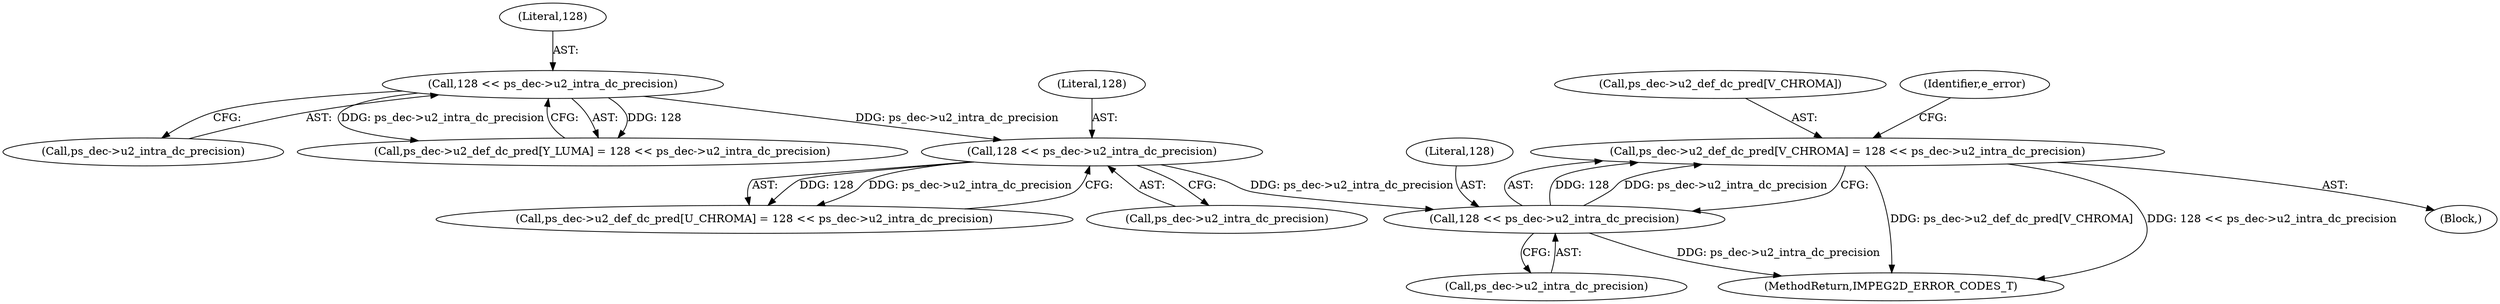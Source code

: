 digraph "0_Android_ffab15eb80630dc799eb410855c93525b75233c3_5@array" {
"1000258" [label="(Call,ps_dec->u2_def_dc_pred[V_CHROMA] = 128 << ps_dec->u2_intra_dc_precision)"];
"1000264" [label="(Call,128 << ps_dec->u2_intra_dc_precision)"];
"1000253" [label="(Call,128 << ps_dec->u2_intra_dc_precision)"];
"1000242" [label="(Call,128 << ps_dec->u2_intra_dc_precision)"];
"1000255" [label="(Call,ps_dec->u2_intra_dc_precision)"];
"1000258" [label="(Call,ps_dec->u2_def_dc_pred[V_CHROMA] = 128 << ps_dec->u2_intra_dc_precision)"];
"1000264" [label="(Call,128 << ps_dec->u2_intra_dc_precision)"];
"1000259" [label="(Call,ps_dec->u2_def_dc_pred[V_CHROMA])"];
"1000296" [label="(MethodReturn,IMPEG2D_ERROR_CODES_T)"];
"1000253" [label="(Call,128 << ps_dec->u2_intra_dc_precision)"];
"1000236" [label="(Call,ps_dec->u2_def_dc_pred[Y_LUMA] = 128 << ps_dec->u2_intra_dc_precision)"];
"1000247" [label="(Call,ps_dec->u2_def_dc_pred[U_CHROMA] = 128 << ps_dec->u2_intra_dc_precision)"];
"1000122" [label="(Block,)"];
"1000244" [label="(Call,ps_dec->u2_intra_dc_precision)"];
"1000243" [label="(Literal,128)"];
"1000254" [label="(Literal,128)"];
"1000265" [label="(Literal,128)"];
"1000270" [label="(Identifier,e_error)"];
"1000266" [label="(Call,ps_dec->u2_intra_dc_precision)"];
"1000242" [label="(Call,128 << ps_dec->u2_intra_dc_precision)"];
"1000258" -> "1000122"  [label="AST: "];
"1000258" -> "1000264"  [label="CFG: "];
"1000259" -> "1000258"  [label="AST: "];
"1000264" -> "1000258"  [label="AST: "];
"1000270" -> "1000258"  [label="CFG: "];
"1000258" -> "1000296"  [label="DDG: ps_dec->u2_def_dc_pred[V_CHROMA]"];
"1000258" -> "1000296"  [label="DDG: 128 << ps_dec->u2_intra_dc_precision"];
"1000264" -> "1000258"  [label="DDG: 128"];
"1000264" -> "1000258"  [label="DDG: ps_dec->u2_intra_dc_precision"];
"1000264" -> "1000266"  [label="CFG: "];
"1000265" -> "1000264"  [label="AST: "];
"1000266" -> "1000264"  [label="AST: "];
"1000264" -> "1000296"  [label="DDG: ps_dec->u2_intra_dc_precision"];
"1000253" -> "1000264"  [label="DDG: ps_dec->u2_intra_dc_precision"];
"1000253" -> "1000247"  [label="AST: "];
"1000253" -> "1000255"  [label="CFG: "];
"1000254" -> "1000253"  [label="AST: "];
"1000255" -> "1000253"  [label="AST: "];
"1000247" -> "1000253"  [label="CFG: "];
"1000253" -> "1000247"  [label="DDG: 128"];
"1000253" -> "1000247"  [label="DDG: ps_dec->u2_intra_dc_precision"];
"1000242" -> "1000253"  [label="DDG: ps_dec->u2_intra_dc_precision"];
"1000242" -> "1000236"  [label="AST: "];
"1000242" -> "1000244"  [label="CFG: "];
"1000243" -> "1000242"  [label="AST: "];
"1000244" -> "1000242"  [label="AST: "];
"1000236" -> "1000242"  [label="CFG: "];
"1000242" -> "1000236"  [label="DDG: 128"];
"1000242" -> "1000236"  [label="DDG: ps_dec->u2_intra_dc_precision"];
}
